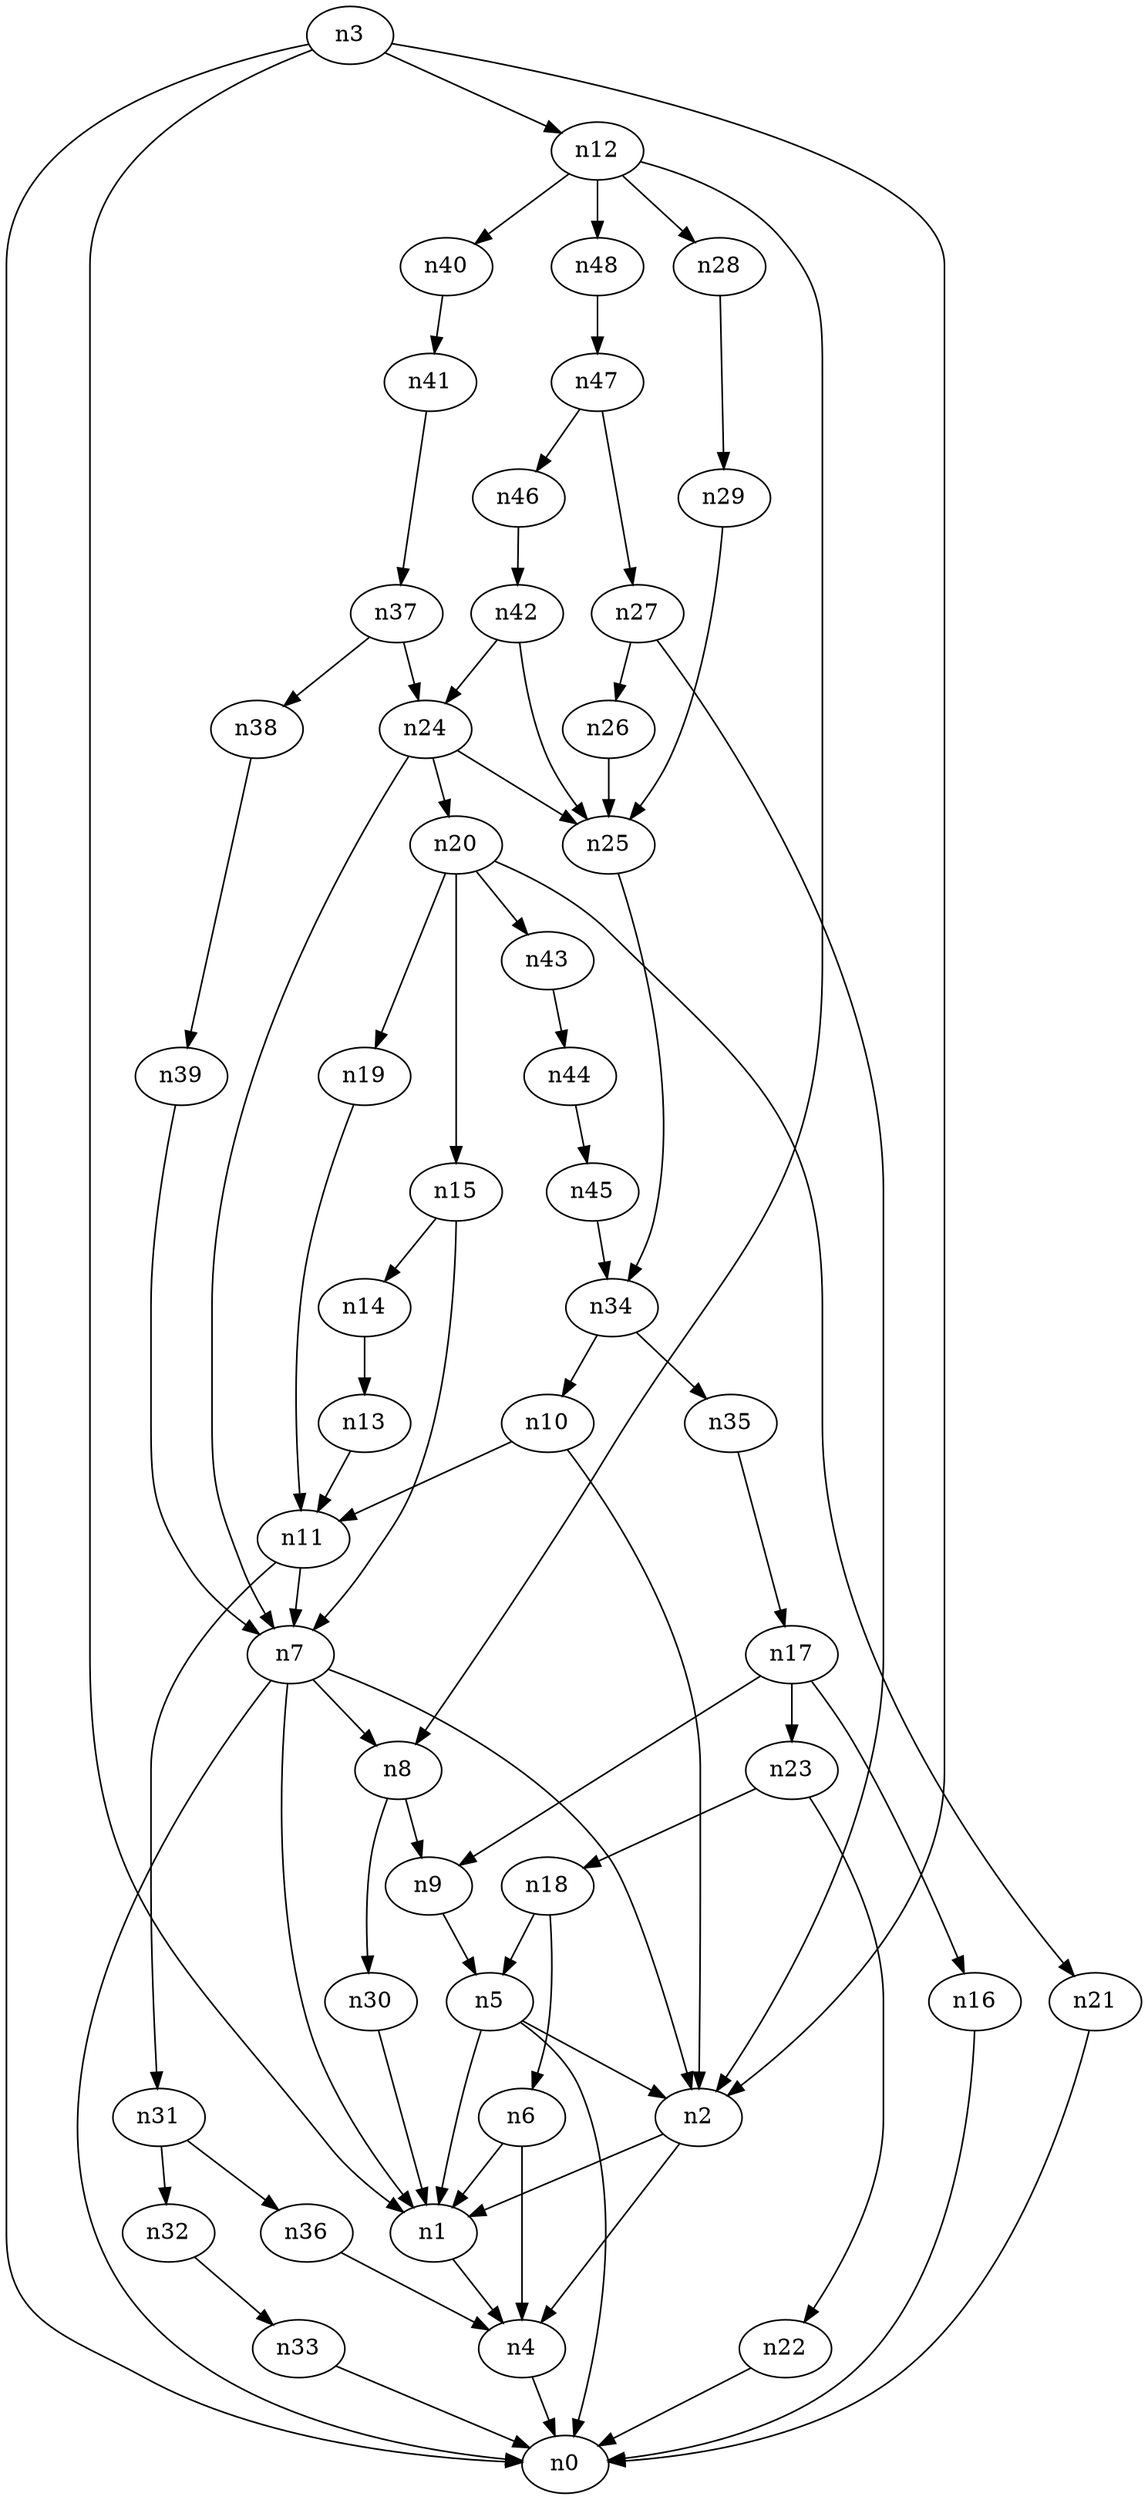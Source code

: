 digraph G {
	n1 -> n4	 [_graphml_id=e4];
	n2 -> n1	 [_graphml_id=e11];
	n2 -> n4	 [_graphml_id=e7];
	n3 -> n0	 [_graphml_id=e0];
	n3 -> n1	 [_graphml_id=e3];
	n3 -> n2	 [_graphml_id=e6];
	n3 -> n12	 [_graphml_id=e19];
	n4 -> n0	 [_graphml_id=e1];
	n5 -> n0	 [_graphml_id=e2];
	n5 -> n1	 [_graphml_id=e5];
	n5 -> n2	 [_graphml_id=e8];
	n6 -> n1	 [_graphml_id=e9];
	n6 -> n4	 [_graphml_id=e10];
	n7 -> n0	 [_graphml_id=e12];
	n7 -> n1	 [_graphml_id=e31];
	n7 -> n2	 [_graphml_id=e21];
	n7 -> n8	 [_graphml_id=e13];
	n8 -> n9	 [_graphml_id=e14];
	n8 -> n30	 [_graphml_id=e50];
	n9 -> n5	 [_graphml_id=e15];
	n10 -> n2	 [_graphml_id=e16];
	n10 -> n11	 [_graphml_id=e17];
	n11 -> n7	 [_graphml_id=e18];
	n11 -> n31	 [_graphml_id=e52];
	n12 -> n8	 [_graphml_id=e20];
	n12 -> n28	 [_graphml_id=e46];
	n12 -> n40	 [_graphml_id=e65];
	n12 -> n48	 [_graphml_id=e79];
	n13 -> n11	 [_graphml_id=e22];
	n14 -> n13	 [_graphml_id=e23];
	n15 -> n7	 [_graphml_id=e25];
	n15 -> n14	 [_graphml_id=e24];
	n16 -> n0	 [_graphml_id=e26];
	n17 -> n9	 [_graphml_id=e28];
	n17 -> n16	 [_graphml_id=e27];
	n17 -> n23	 [_graphml_id=e38];
	n18 -> n5	 [_graphml_id=e29];
	n18 -> n6	 [_graphml_id=e30];
	n19 -> n11	 [_graphml_id=e32];
	n20 -> n15	 [_graphml_id=e41];
	n20 -> n19	 [_graphml_id=e33];
	n20 -> n21	 [_graphml_id=e34];
	n20 -> n43	 [_graphml_id=e71];
	n21 -> n0	 [_graphml_id=e35];
	n22 -> n0	 [_graphml_id=e36];
	n23 -> n18	 [_graphml_id=e51];
	n23 -> n22	 [_graphml_id=e37];
	n24 -> n7	 [_graphml_id=e39];
	n24 -> n20	 [_graphml_id=e40];
	n24 -> n25	 [_graphml_id=e42];
	n25 -> n34	 [_graphml_id=e70];
	n26 -> n25	 [_graphml_id=e43];
	n27 -> n2	 [_graphml_id=e45];
	n27 -> n26	 [_graphml_id=e44];
	n28 -> n29	 [_graphml_id=e47];
	n29 -> n25	 [_graphml_id=e48];
	n30 -> n1	 [_graphml_id=e49];
	n31 -> n32	 [_graphml_id=e53];
	n31 -> n36	 [_graphml_id=e59];
	n32 -> n33	 [_graphml_id=e54];
	n33 -> n0	 [_graphml_id=e55];
	n34 -> n10	 [_graphml_id=e56];
	n34 -> n35	 [_graphml_id=e57];
	n35 -> n17	 [_graphml_id=e58];
	n36 -> n4	 [_graphml_id=e60];
	n37 -> n24	 [_graphml_id=e61];
	n37 -> n38	 [_graphml_id=e62];
	n38 -> n39	 [_graphml_id=e63];
	n39 -> n7	 [_graphml_id=e64];
	n40 -> n41	 [_graphml_id=e66];
	n41 -> n37	 [_graphml_id=e67];
	n42 -> n24	 [_graphml_id=e69];
	n42 -> n25	 [_graphml_id=e68];
	n43 -> n44	 [_graphml_id=e72];
	n44 -> n45	 [_graphml_id=e73];
	n45 -> n34	 [_graphml_id=e74];
	n46 -> n42	 [_graphml_id=e75];
	n47 -> n27	 [_graphml_id=e77];
	n47 -> n46	 [_graphml_id=e76];
	n48 -> n47	 [_graphml_id=e78];
}
